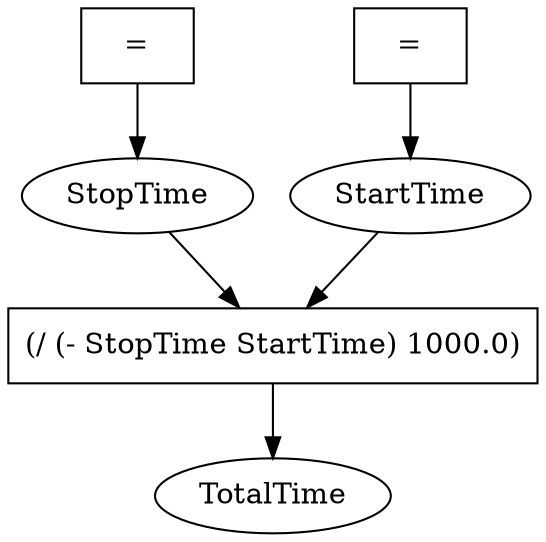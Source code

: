 digraph Test_DFG {
    node [shape=ellipse];
    StartTime [label="StartTime"];
    StopTime [label="StopTime"];
    TotalTime [label="TotalTime"];
    node [shape=box];
    AssignStart [label="="];
    AssignStop [label="="];
    ComputeTotal [label="(/ (- StopTime StartTime) 1000.0)"];
    AssignStart -> StartTime;
    AssignStop -> StopTime;
    StartTime -> ComputeTotal;
    StopTime -> ComputeTotal;
    ComputeTotal -> TotalTime;
}